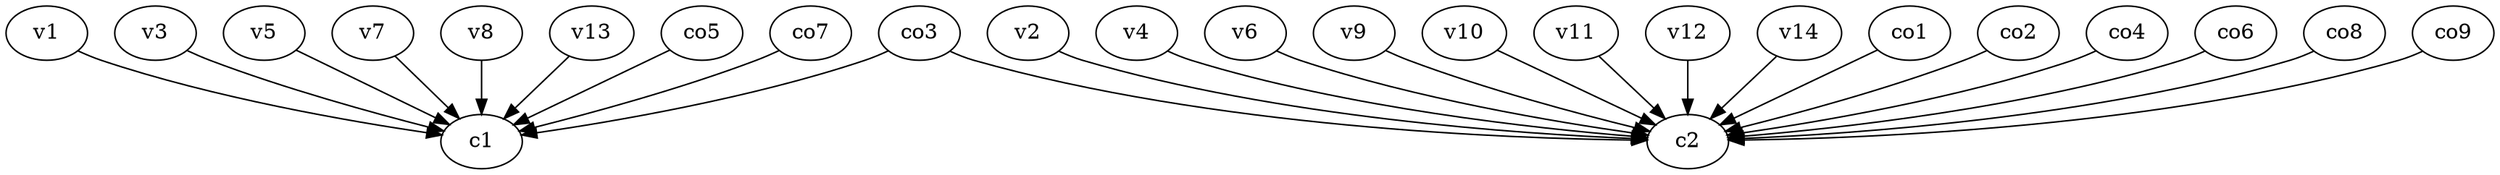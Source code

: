 strict digraph  {
c1;
c2;
v1;
v2;
v3;
v4;
v5;
v6;
v7;
v8;
v9;
v10;
v11;
v12;
v13;
v14;
co1;
co2;
co3;
co4;
co5;
co6;
co7;
co8;
co9;
v1 -> c1  [weight=1];
v2 -> c2  [weight=1];
v3 -> c1  [weight=1];
v4 -> c2  [weight=1];
v5 -> c1  [weight=1];
v6 -> c2  [weight=1];
v7 -> c1  [weight=1];
v8 -> c1  [weight=1];
v9 -> c2  [weight=1];
v10 -> c2  [weight=1];
v11 -> c2  [weight=1];
v12 -> c2  [weight=1];
v13 -> c1  [weight=1];
v14 -> c2  [weight=1];
co1 -> c2  [weight=1];
co2 -> c2  [weight=1];
co3 -> c1  [weight=1];
co3 -> c2  [weight=1];
co4 -> c2  [weight=1];
co5 -> c1  [weight=1];
co6 -> c2  [weight=1];
co7 -> c1  [weight=1];
co8 -> c2  [weight=1];
co9 -> c2  [weight=1];
}
